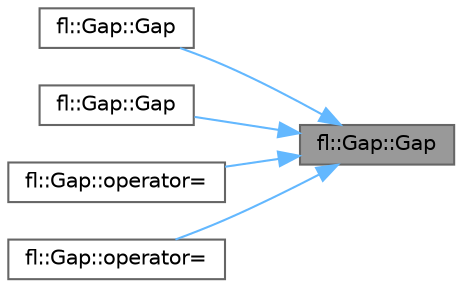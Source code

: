 digraph "fl::Gap::Gap"
{
 // INTERACTIVE_SVG=YES
 // LATEX_PDF_SIZE
  bgcolor="transparent";
  edge [fontname=Helvetica,fontsize=10,labelfontname=Helvetica,labelfontsize=10];
  node [fontname=Helvetica,fontsize=10,shape=box,height=0.2,width=0.4];
  rankdir="RL";
  Node1 [id="Node000001",label="fl::Gap::Gap",height=0.2,width=0.4,color="gray40", fillcolor="grey60", style="filled", fontcolor="black",tooltip=" "];
  Node1 -> Node2 [id="edge1_Node000001_Node000002",dir="back",color="steelblue1",style="solid",tooltip=" "];
  Node2 [id="Node000002",label="fl::Gap::Gap",height=0.2,width=0.4,color="grey40", fillcolor="white", style="filled",URL="$dd/deb/structfl_1_1_gap_af0368f09d01b9e5d41bdba8b4adbbac6.html#af0368f09d01b9e5d41bdba8b4adbbac6",tooltip=" "];
  Node1 -> Node3 [id="edge2_Node000001_Node000003",dir="back",color="steelblue1",style="solid",tooltip=" "];
  Node3 [id="Node000003",label="fl::Gap::Gap",height=0.2,width=0.4,color="grey40", fillcolor="white", style="filled",URL="$dd/deb/structfl_1_1_gap_aa9ea4b1d550413703cc1b065afcf9058.html#aa9ea4b1d550413703cc1b065afcf9058",tooltip=" "];
  Node1 -> Node4 [id="edge3_Node000001_Node000004",dir="back",color="steelblue1",style="solid",tooltip=" "];
  Node4 [id="Node000004",label="fl::Gap::operator=",height=0.2,width=0.4,color="grey40", fillcolor="white", style="filled",URL="$dd/deb/structfl_1_1_gap_a18b1dd48fd62cbe27f5d66db86723d5d.html#a18b1dd48fd62cbe27f5d66db86723d5d",tooltip=" "];
  Node1 -> Node5 [id="edge4_Node000001_Node000005",dir="back",color="steelblue1",style="solid",tooltip=" "];
  Node5 [id="Node000005",label="fl::Gap::operator=",height=0.2,width=0.4,color="grey40", fillcolor="white", style="filled",URL="$dd/deb/structfl_1_1_gap_ac8de06f7c030c56bc51011e75dfcb9cc.html#ac8de06f7c030c56bc51011e75dfcb9cc",tooltip=" "];
}
